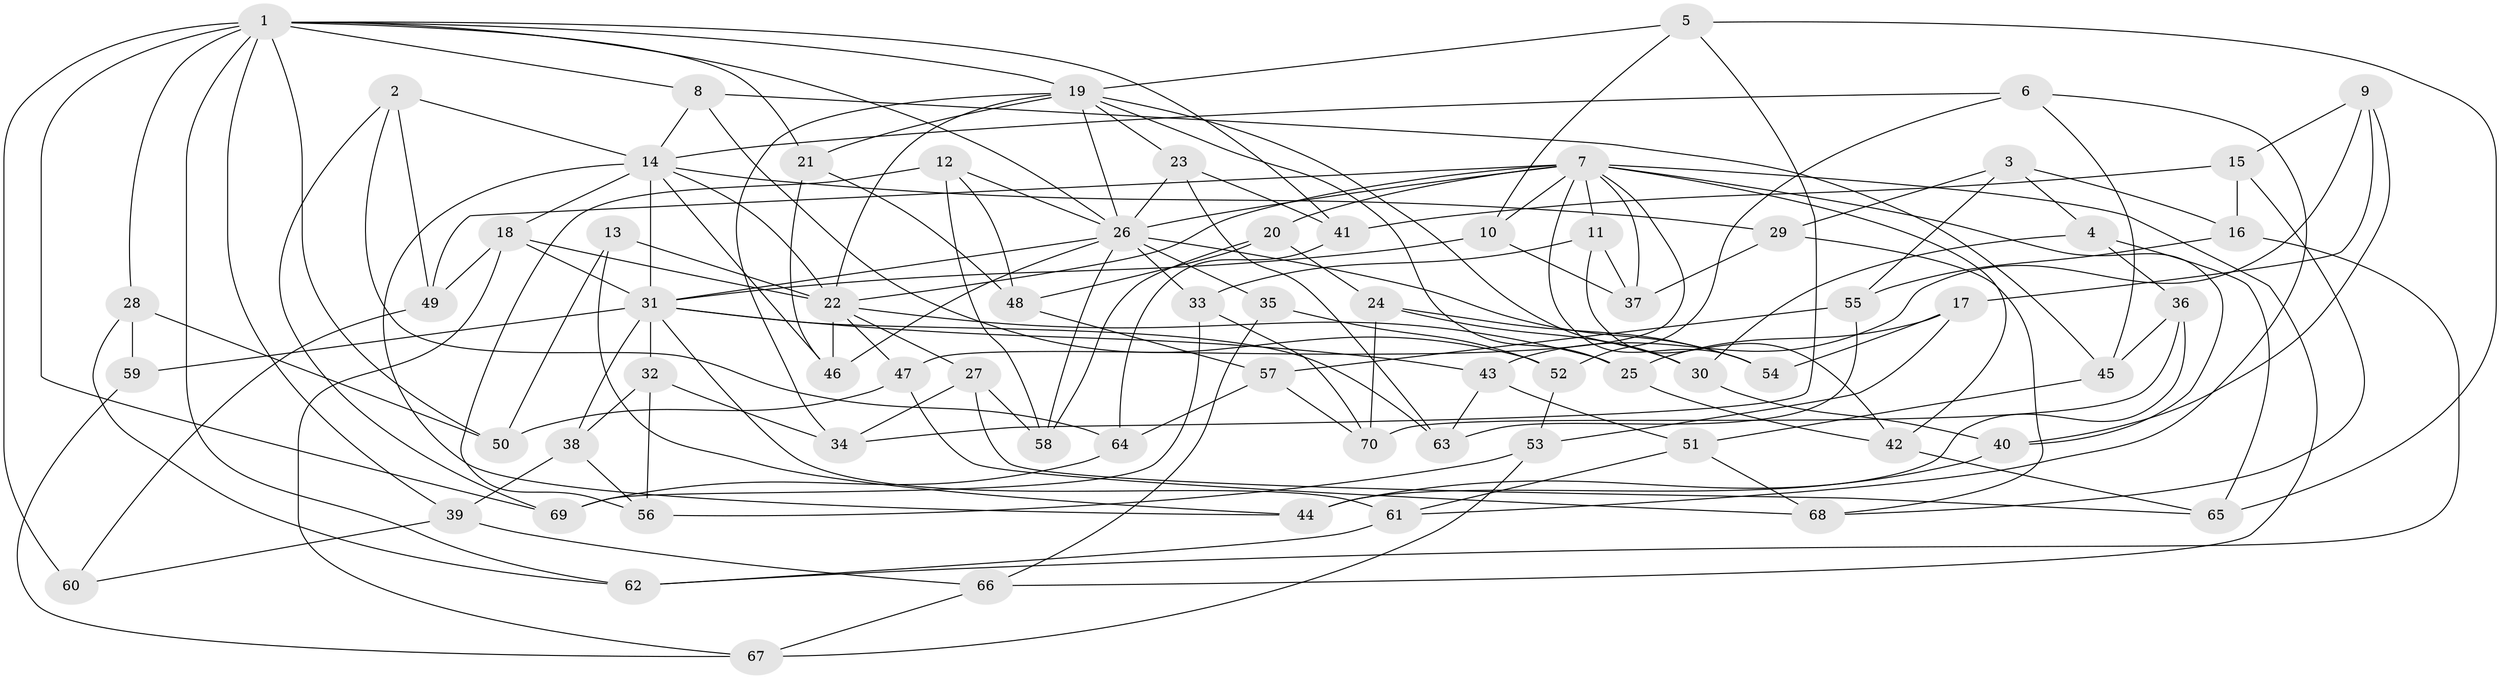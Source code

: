// original degree distribution, {4: 1.0}
// Generated by graph-tools (version 1.1) at 2025/54/03/04/25 22:54:06]
// undirected, 70 vertices, 160 edges
graph export_dot {
  node [color=gray90,style=filled];
  1;
  2;
  3;
  4;
  5;
  6;
  7;
  8;
  9;
  10;
  11;
  12;
  13;
  14;
  15;
  16;
  17;
  18;
  19;
  20;
  21;
  22;
  23;
  24;
  25;
  26;
  27;
  28;
  29;
  30;
  31;
  32;
  33;
  34;
  35;
  36;
  37;
  38;
  39;
  40;
  41;
  42;
  43;
  44;
  45;
  46;
  47;
  48;
  49;
  50;
  51;
  52;
  53;
  54;
  55;
  56;
  57;
  58;
  59;
  60;
  61;
  62;
  63;
  64;
  65;
  66;
  67;
  68;
  69;
  70;
  1 -- 8 [weight=1.0];
  1 -- 19 [weight=1.0];
  1 -- 21 [weight=1.0];
  1 -- 26 [weight=1.0];
  1 -- 28 [weight=1.0];
  1 -- 39 [weight=1.0];
  1 -- 41 [weight=1.0];
  1 -- 50 [weight=1.0];
  1 -- 60 [weight=2.0];
  1 -- 62 [weight=1.0];
  1 -- 69 [weight=1.0];
  2 -- 14 [weight=1.0];
  2 -- 49 [weight=1.0];
  2 -- 64 [weight=1.0];
  2 -- 69 [weight=1.0];
  3 -- 4 [weight=1.0];
  3 -- 16 [weight=1.0];
  3 -- 29 [weight=1.0];
  3 -- 55 [weight=1.0];
  4 -- 30 [weight=1.0];
  4 -- 36 [weight=1.0];
  4 -- 65 [weight=1.0];
  5 -- 10 [weight=1.0];
  5 -- 19 [weight=1.0];
  5 -- 34 [weight=1.0];
  5 -- 65 [weight=1.0];
  6 -- 14 [weight=1.0];
  6 -- 45 [weight=1.0];
  6 -- 52 [weight=1.0];
  6 -- 61 [weight=1.0];
  7 -- 10 [weight=1.0];
  7 -- 11 [weight=1.0];
  7 -- 20 [weight=1.0];
  7 -- 22 [weight=1.0];
  7 -- 26 [weight=1.0];
  7 -- 37 [weight=1.0];
  7 -- 40 [weight=1.0];
  7 -- 42 [weight=1.0];
  7 -- 47 [weight=1.0];
  7 -- 49 [weight=1.0];
  7 -- 54 [weight=1.0];
  7 -- 66 [weight=1.0];
  8 -- 14 [weight=1.0];
  8 -- 45 [weight=1.0];
  8 -- 52 [weight=1.0];
  9 -- 15 [weight=1.0];
  9 -- 17 [weight=1.0];
  9 -- 40 [weight=1.0];
  9 -- 43 [weight=1.0];
  10 -- 31 [weight=1.0];
  10 -- 37 [weight=1.0];
  11 -- 33 [weight=1.0];
  11 -- 37 [weight=1.0];
  11 -- 42 [weight=1.0];
  12 -- 26 [weight=1.0];
  12 -- 48 [weight=1.0];
  12 -- 56 [weight=1.0];
  12 -- 58 [weight=1.0];
  13 -- 22 [weight=2.0];
  13 -- 44 [weight=1.0];
  13 -- 50 [weight=1.0];
  14 -- 18 [weight=2.0];
  14 -- 22 [weight=1.0];
  14 -- 29 [weight=1.0];
  14 -- 31 [weight=1.0];
  14 -- 44 [weight=1.0];
  14 -- 46 [weight=1.0];
  15 -- 16 [weight=1.0];
  15 -- 41 [weight=1.0];
  15 -- 68 [weight=1.0];
  16 -- 55 [weight=1.0];
  16 -- 62 [weight=1.0];
  17 -- 25 [weight=1.0];
  17 -- 53 [weight=1.0];
  17 -- 54 [weight=1.0];
  18 -- 22 [weight=2.0];
  18 -- 31 [weight=2.0];
  18 -- 49 [weight=1.0];
  18 -- 67 [weight=1.0];
  19 -- 21 [weight=1.0];
  19 -- 22 [weight=2.0];
  19 -- 23 [weight=1.0];
  19 -- 25 [weight=1.0];
  19 -- 26 [weight=1.0];
  19 -- 30 [weight=1.0];
  19 -- 34 [weight=1.0];
  20 -- 24 [weight=1.0];
  20 -- 48 [weight=1.0];
  20 -- 58 [weight=1.0];
  21 -- 46 [weight=1.0];
  21 -- 48 [weight=1.0];
  22 -- 25 [weight=1.0];
  22 -- 27 [weight=1.0];
  22 -- 46 [weight=1.0];
  22 -- 47 [weight=1.0];
  23 -- 26 [weight=1.0];
  23 -- 41 [weight=1.0];
  23 -- 63 [weight=1.0];
  24 -- 30 [weight=1.0];
  24 -- 54 [weight=1.0];
  24 -- 70 [weight=1.0];
  25 -- 42 [weight=1.0];
  26 -- 31 [weight=1.0];
  26 -- 33 [weight=1.0];
  26 -- 35 [weight=2.0];
  26 -- 46 [weight=1.0];
  26 -- 54 [weight=1.0];
  26 -- 58 [weight=1.0];
  27 -- 34 [weight=1.0];
  27 -- 58 [weight=1.0];
  27 -- 65 [weight=1.0];
  28 -- 50 [weight=1.0];
  28 -- 59 [weight=1.0];
  28 -- 62 [weight=1.0];
  29 -- 37 [weight=1.0];
  29 -- 68 [weight=1.0];
  30 -- 40 [weight=1.0];
  31 -- 32 [weight=1.0];
  31 -- 38 [weight=1.0];
  31 -- 43 [weight=1.0];
  31 -- 59 [weight=2.0];
  31 -- 61 [weight=1.0];
  31 -- 63 [weight=1.0];
  32 -- 34 [weight=1.0];
  32 -- 38 [weight=1.0];
  32 -- 56 [weight=1.0];
  33 -- 69 [weight=1.0];
  33 -- 70 [weight=1.0];
  35 -- 52 [weight=1.0];
  35 -- 66 [weight=1.0];
  36 -- 44 [weight=1.0];
  36 -- 45 [weight=1.0];
  36 -- 70 [weight=1.0];
  38 -- 39 [weight=1.0];
  38 -- 56 [weight=1.0];
  39 -- 60 [weight=1.0];
  39 -- 66 [weight=1.0];
  40 -- 44 [weight=1.0];
  41 -- 64 [weight=1.0];
  42 -- 65 [weight=1.0];
  43 -- 51 [weight=1.0];
  43 -- 63 [weight=1.0];
  45 -- 51 [weight=1.0];
  47 -- 50 [weight=1.0];
  47 -- 68 [weight=1.0];
  48 -- 57 [weight=1.0];
  49 -- 60 [weight=1.0];
  51 -- 61 [weight=1.0];
  51 -- 68 [weight=1.0];
  52 -- 53 [weight=1.0];
  53 -- 56 [weight=1.0];
  53 -- 67 [weight=1.0];
  55 -- 57 [weight=1.0];
  55 -- 63 [weight=1.0];
  57 -- 64 [weight=1.0];
  57 -- 70 [weight=1.0];
  59 -- 67 [weight=1.0];
  61 -- 62 [weight=1.0];
  64 -- 69 [weight=1.0];
  66 -- 67 [weight=1.0];
}
